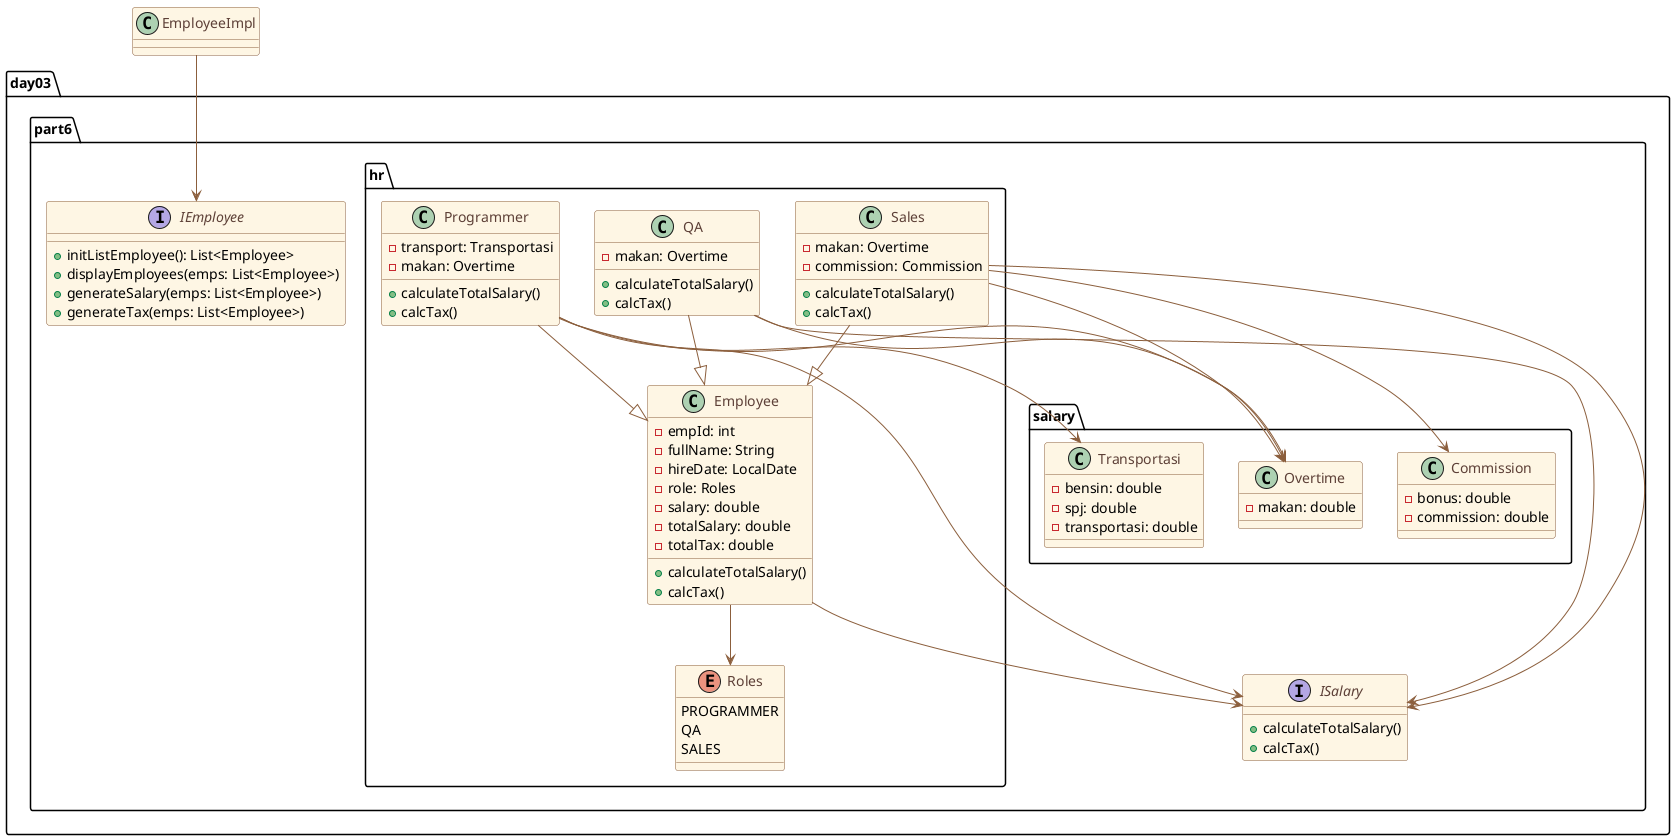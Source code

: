 @startuml
skinparam style strict
skinparam class {
  BackgroundColor #fef6e4
  BorderColor #8b5e3c
  ArrowColor #8b5e3c
  FontColor #5d4037
}

package "day03.part6" {
    interface IEmployee {
        +initListEmployee(): List<Employee>
        +displayEmployees(emps: List<Employee>)
        +generateSalary(emps: List<Employee>)
        +generateTax(emps: List<Employee>)
    }

    interface ISalary {
        +calculateTotalSalary()
        +calcTax()
    }
}

package "day03.part6.hr" {
    class Employee {
        -empId: int
        -fullName: String
        -hireDate: LocalDate
        -role: Roles
        -salary: double
        -totalSalary: double
        -totalTax: double
        +calculateTotalSalary()
        +calcTax()
    }

    class Programmer {
        -transport: Transportasi
        -makan: Overtime
        +calculateTotalSalary()
        +calcTax()
    }

    class QA {
        -makan: Overtime
        +calculateTotalSalary()
        +calcTax()
    }

    class Sales {
        -makan: Overtime
        -commission: Commission
        +calculateTotalSalary()
        +calcTax()
    }

    enum Roles {
        PROGRAMMER
        QA
        SALES
    }
}

package "day03.part6.salary" {
    class Transportasi {
        -bensin: double
        -spj: double
        -transportasi: double
    }

    class Overtime {
        -makan: double
    }

    class Commission {
        -bonus: double
        -commission: double
    }
}

EmployeeImpl --> IEmployee
Employee --> ISalary
Programmer --|> Employee
Programmer --> ISalary
QA --|> Employee
QA --> ISalary
Sales --|> Employee
Sales --> ISalary

Programmer --> Transportasi
Programmer --> Overtime
QA --> Overtime
Sales --> Overtime
Sales --> Commission

Employee --> Roles

@enduml
